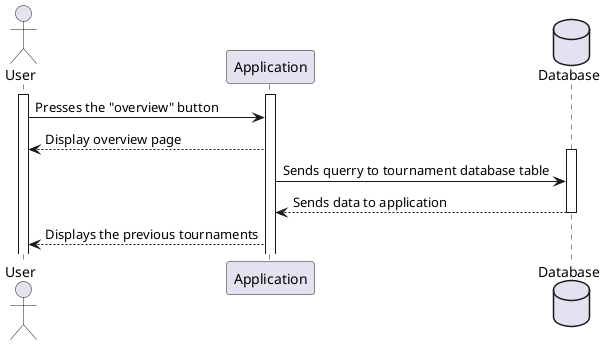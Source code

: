 @startuml SequenceOpen 

actor User as U
participant Application as A
database Database as D

activate U
activate A

U->A: Presses the "overview" button
A-->U:Display overview page
activate D
A->D: Sends querry to tournament database table
D-->A: Sends data to application
deactivate D
A-->U: Displays the previous tournaments

@endumel